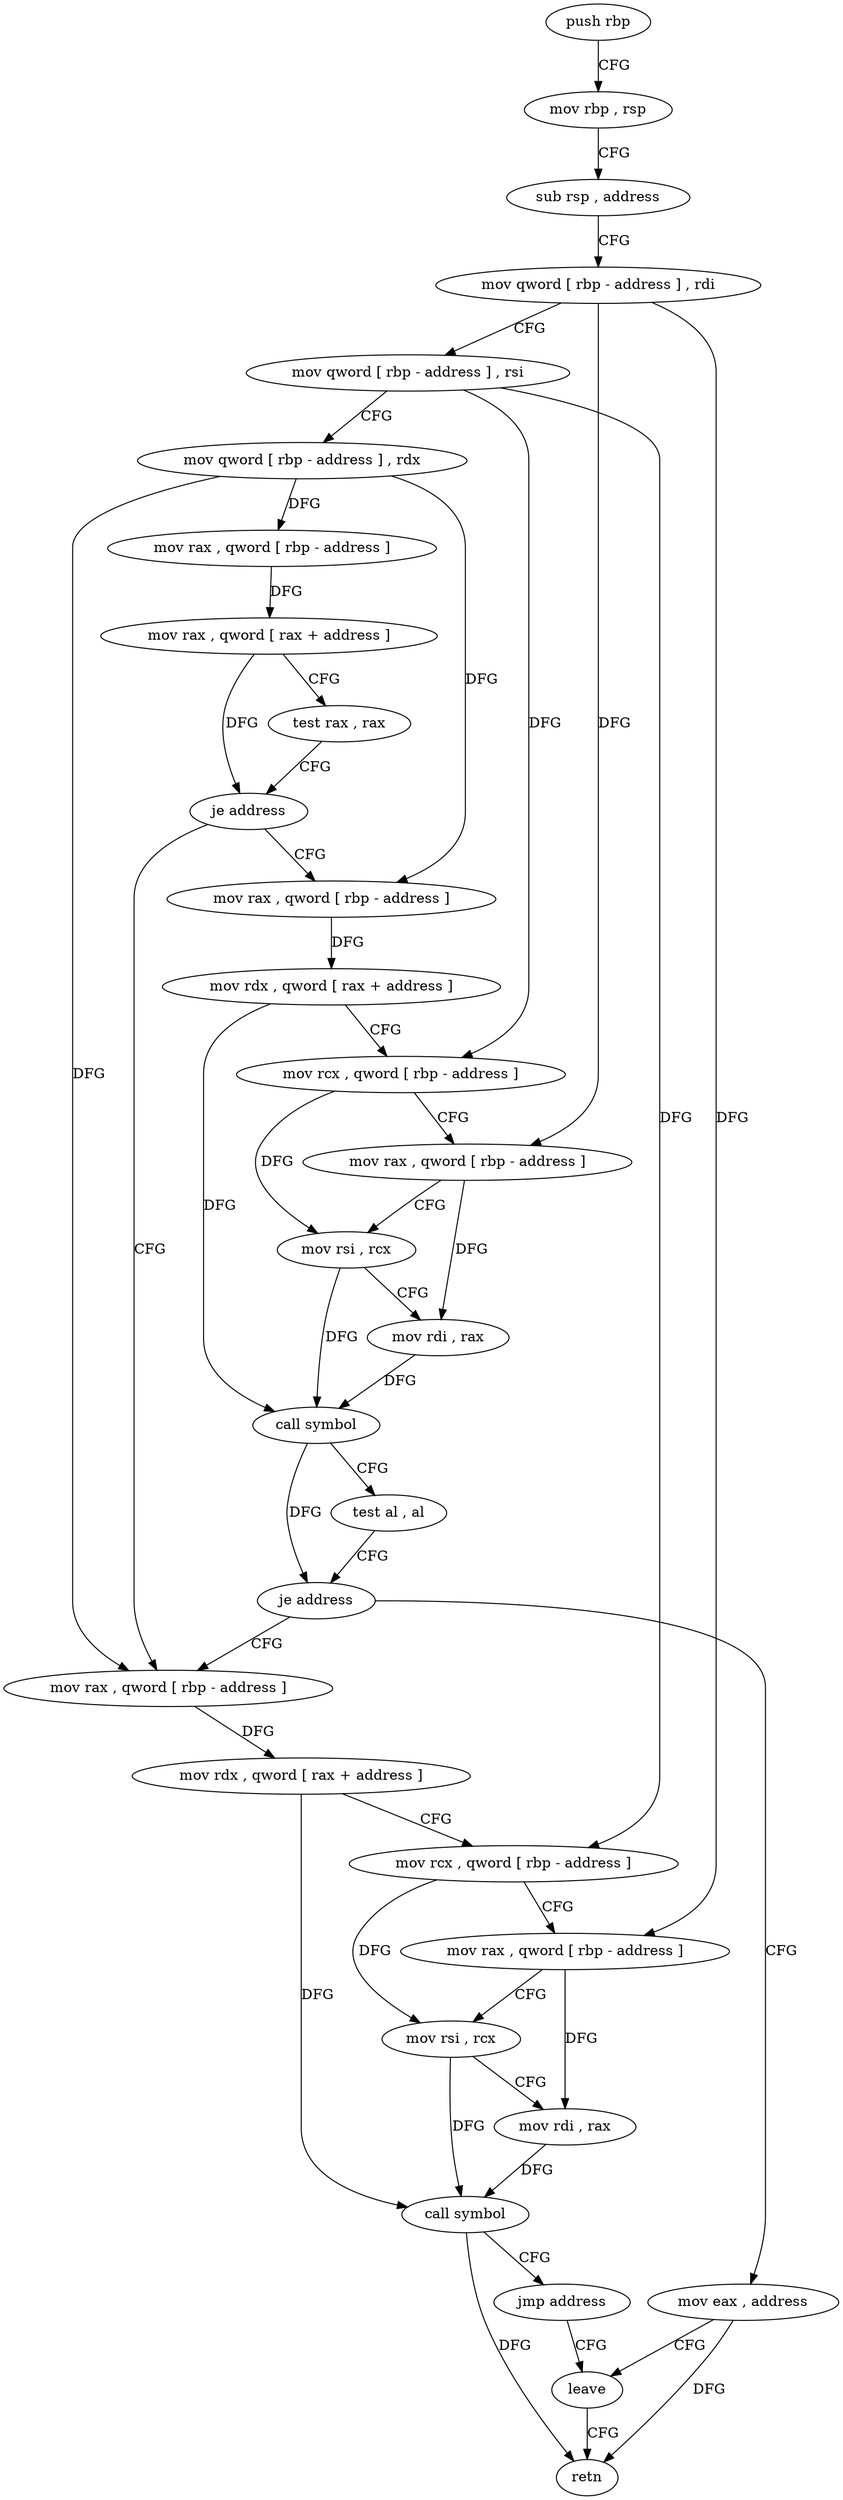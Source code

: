 digraph "func" {
"4214669" [label = "push rbp" ]
"4214670" [label = "mov rbp , rsp" ]
"4214673" [label = "sub rsp , address" ]
"4214677" [label = "mov qword [ rbp - address ] , rdi" ]
"4214681" [label = "mov qword [ rbp - address ] , rsi" ]
"4214685" [label = "mov qword [ rbp - address ] , rdx" ]
"4214689" [label = "mov rax , qword [ rbp - address ]" ]
"4214693" [label = "mov rax , qword [ rax + address ]" ]
"4214700" [label = "test rax , rax" ]
"4214703" [label = "je address" ]
"4214739" [label = "mov rax , qword [ rbp - address ]" ]
"4214705" [label = "mov rax , qword [ rbp - address ]" ]
"4214743" [label = "mov rdx , qword [ rax + address ]" ]
"4214750" [label = "mov rcx , qword [ rbp - address ]" ]
"4214754" [label = "mov rax , qword [ rbp - address ]" ]
"4214758" [label = "mov rsi , rcx" ]
"4214761" [label = "mov rdi , rax" ]
"4214764" [label = "call symbol" ]
"4214769" [label = "jmp address" ]
"4214776" [label = "leave" ]
"4214709" [label = "mov rdx , qword [ rax + address ]" ]
"4214716" [label = "mov rcx , qword [ rbp - address ]" ]
"4214720" [label = "mov rax , qword [ rbp - address ]" ]
"4214724" [label = "mov rsi , rcx" ]
"4214727" [label = "mov rdi , rax" ]
"4214730" [label = "call symbol" ]
"4214735" [label = "test al , al" ]
"4214737" [label = "je address" ]
"4214771" [label = "mov eax , address" ]
"4214777" [label = "retn" ]
"4214669" -> "4214670" [ label = "CFG" ]
"4214670" -> "4214673" [ label = "CFG" ]
"4214673" -> "4214677" [ label = "CFG" ]
"4214677" -> "4214681" [ label = "CFG" ]
"4214677" -> "4214754" [ label = "DFG" ]
"4214677" -> "4214720" [ label = "DFG" ]
"4214681" -> "4214685" [ label = "CFG" ]
"4214681" -> "4214750" [ label = "DFG" ]
"4214681" -> "4214716" [ label = "DFG" ]
"4214685" -> "4214689" [ label = "DFG" ]
"4214685" -> "4214739" [ label = "DFG" ]
"4214685" -> "4214705" [ label = "DFG" ]
"4214689" -> "4214693" [ label = "DFG" ]
"4214693" -> "4214700" [ label = "CFG" ]
"4214693" -> "4214703" [ label = "DFG" ]
"4214700" -> "4214703" [ label = "CFG" ]
"4214703" -> "4214739" [ label = "CFG" ]
"4214703" -> "4214705" [ label = "CFG" ]
"4214739" -> "4214743" [ label = "DFG" ]
"4214705" -> "4214709" [ label = "DFG" ]
"4214743" -> "4214750" [ label = "CFG" ]
"4214743" -> "4214764" [ label = "DFG" ]
"4214750" -> "4214754" [ label = "CFG" ]
"4214750" -> "4214758" [ label = "DFG" ]
"4214754" -> "4214758" [ label = "CFG" ]
"4214754" -> "4214761" [ label = "DFG" ]
"4214758" -> "4214761" [ label = "CFG" ]
"4214758" -> "4214764" [ label = "DFG" ]
"4214761" -> "4214764" [ label = "DFG" ]
"4214764" -> "4214769" [ label = "CFG" ]
"4214764" -> "4214777" [ label = "DFG" ]
"4214769" -> "4214776" [ label = "CFG" ]
"4214776" -> "4214777" [ label = "CFG" ]
"4214709" -> "4214716" [ label = "CFG" ]
"4214709" -> "4214730" [ label = "DFG" ]
"4214716" -> "4214720" [ label = "CFG" ]
"4214716" -> "4214724" [ label = "DFG" ]
"4214720" -> "4214724" [ label = "CFG" ]
"4214720" -> "4214727" [ label = "DFG" ]
"4214724" -> "4214727" [ label = "CFG" ]
"4214724" -> "4214730" [ label = "DFG" ]
"4214727" -> "4214730" [ label = "DFG" ]
"4214730" -> "4214735" [ label = "CFG" ]
"4214730" -> "4214737" [ label = "DFG" ]
"4214735" -> "4214737" [ label = "CFG" ]
"4214737" -> "4214771" [ label = "CFG" ]
"4214737" -> "4214739" [ label = "CFG" ]
"4214771" -> "4214776" [ label = "CFG" ]
"4214771" -> "4214777" [ label = "DFG" ]
}
